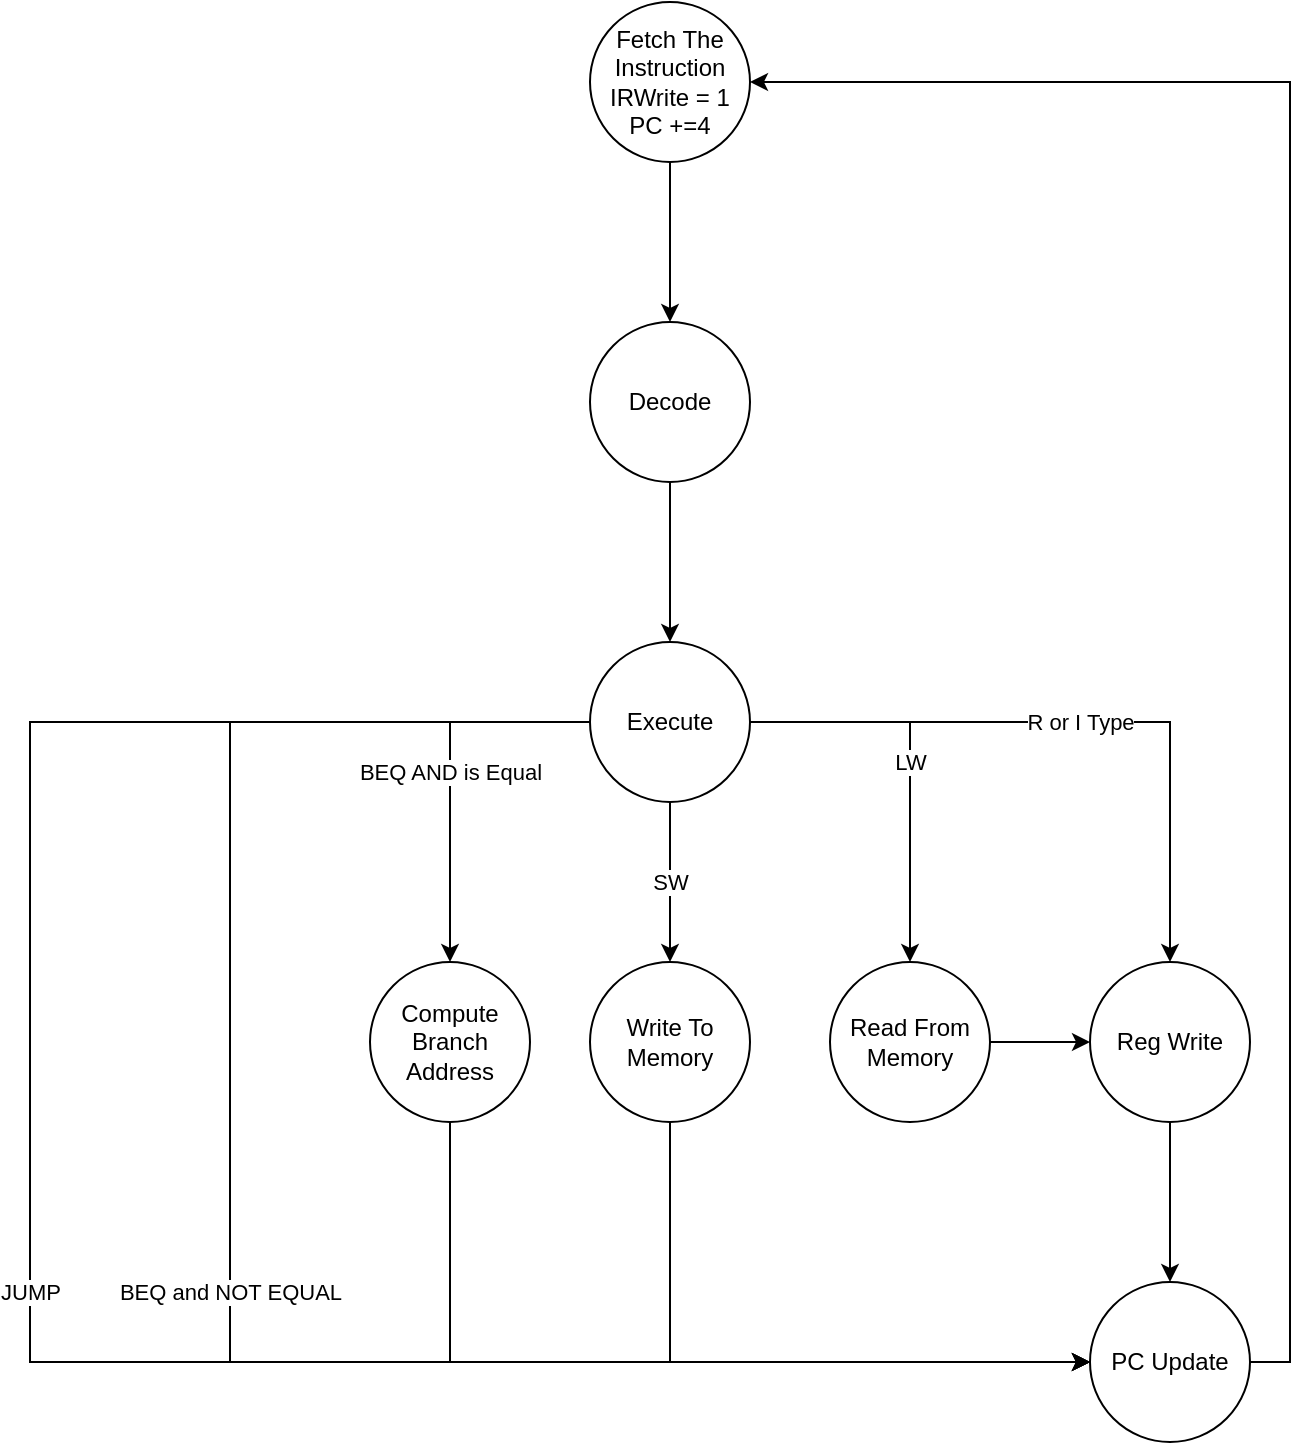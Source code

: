 <mxfile version="14.3.2" type="google"><diagram id="o1lw0H59QtEP48f1LuBU" name="Page-1"><mxGraphModel dx="1209" dy="549" grid="1" gridSize="10" guides="1" tooltips="1" connect="1" arrows="1" fold="1" page="1" pageScale="1" pageWidth="850" pageHeight="1100" math="0" shadow="0"><root><mxCell id="0"/><mxCell id="1" parent="0"/><mxCell id="EFKQfRt3bbPSErR7NrYp-3" value="" style="edgeStyle=orthogonalEdgeStyle;rounded=0;orthogonalLoop=1;jettySize=auto;html=1;" edge="1" parent="1" source="EFKQfRt3bbPSErR7NrYp-1" target="EFKQfRt3bbPSErR7NrYp-2"><mxGeometry relative="1" as="geometry"/></mxCell><mxCell id="EFKQfRt3bbPSErR7NrYp-1" value="Fetch The Instruction&lt;br&gt;IRWrite = 1&lt;br&gt;PC +=4" style="ellipse;whiteSpace=wrap;html=1;aspect=fixed;" vertex="1" parent="1"><mxGeometry x="420" y="200" width="80" height="80" as="geometry"/></mxCell><mxCell id="EFKQfRt3bbPSErR7NrYp-5" value="" style="edgeStyle=orthogonalEdgeStyle;rounded=0;orthogonalLoop=1;jettySize=auto;html=1;" edge="1" parent="1" source="EFKQfRt3bbPSErR7NrYp-2" target="EFKQfRt3bbPSErR7NrYp-4"><mxGeometry relative="1" as="geometry"/></mxCell><mxCell id="EFKQfRt3bbPSErR7NrYp-2" value="Decode" style="ellipse;whiteSpace=wrap;html=1;aspect=fixed;" vertex="1" parent="1"><mxGeometry x="420" y="360" width="80" height="80" as="geometry"/></mxCell><mxCell id="EFKQfRt3bbPSErR7NrYp-9" value="BEQ AND is Equal" style="edgeStyle=orthogonalEdgeStyle;rounded=0;orthogonalLoop=1;jettySize=auto;html=1;" edge="1" parent="1" source="EFKQfRt3bbPSErR7NrYp-4" target="EFKQfRt3bbPSErR7NrYp-8"><mxGeometry relative="1" as="geometry"/></mxCell><mxCell id="EFKQfRt3bbPSErR7NrYp-11" value="R or I Type" style="edgeStyle=orthogonalEdgeStyle;rounded=0;orthogonalLoop=1;jettySize=auto;html=1;" edge="1" parent="1" source="EFKQfRt3bbPSErR7NrYp-4" target="EFKQfRt3bbPSErR7NrYp-10"><mxGeometry relative="1" as="geometry"/></mxCell><mxCell id="EFKQfRt3bbPSErR7NrYp-13" value="LW&lt;br&gt;" style="edgeStyle=orthogonalEdgeStyle;rounded=0;orthogonalLoop=1;jettySize=auto;html=1;" edge="1" parent="1" source="EFKQfRt3bbPSErR7NrYp-4" target="EFKQfRt3bbPSErR7NrYp-12"><mxGeometry relative="1" as="geometry"/></mxCell><mxCell id="EFKQfRt3bbPSErR7NrYp-15" value="SW" style="edgeStyle=orthogonalEdgeStyle;rounded=0;orthogonalLoop=1;jettySize=auto;html=1;" edge="1" parent="1" source="EFKQfRt3bbPSErR7NrYp-4" target="EFKQfRt3bbPSErR7NrYp-14"><mxGeometry relative="1" as="geometry"/></mxCell><mxCell id="EFKQfRt3bbPSErR7NrYp-22" value="BEQ and NOT EQUAL" style="edgeStyle=orthogonalEdgeStyle;rounded=0;orthogonalLoop=1;jettySize=auto;html=1;exitX=0;exitY=0.5;exitDx=0;exitDy=0;entryX=0;entryY=0.5;entryDx=0;entryDy=0;" edge="1" parent="1" source="EFKQfRt3bbPSErR7NrYp-4" target="EFKQfRt3bbPSErR7NrYp-16"><mxGeometry relative="1" as="geometry"><mxPoint x="220" y="870" as="targetPoint"/><Array as="points"><mxPoint x="240" y="560"/><mxPoint x="240" y="880"/></Array></mxGeometry></mxCell><mxCell id="EFKQfRt3bbPSErR7NrYp-23" value="JUMP" style="edgeStyle=orthogonalEdgeStyle;rounded=0;orthogonalLoop=1;jettySize=auto;html=1;exitX=0;exitY=0.5;exitDx=0;exitDy=0;entryX=0;entryY=0.5;entryDx=0;entryDy=0;" edge="1" parent="1" source="EFKQfRt3bbPSErR7NrYp-4" target="EFKQfRt3bbPSErR7NrYp-16"><mxGeometry relative="1" as="geometry"><mxPoint x="130" y="890" as="targetPoint"/><Array as="points"><mxPoint x="140" y="560"/><mxPoint x="140" y="880"/></Array></mxGeometry></mxCell><mxCell id="EFKQfRt3bbPSErR7NrYp-4" value="Execute" style="ellipse;whiteSpace=wrap;html=1;aspect=fixed;" vertex="1" parent="1"><mxGeometry x="420" y="520" width="80" height="80" as="geometry"/></mxCell><mxCell id="EFKQfRt3bbPSErR7NrYp-21" style="edgeStyle=orthogonalEdgeStyle;rounded=0;orthogonalLoop=1;jettySize=auto;html=1;exitX=0.5;exitY=1;exitDx=0;exitDy=0;entryX=0;entryY=0.5;entryDx=0;entryDy=0;" edge="1" parent="1" source="EFKQfRt3bbPSErR7NrYp-8" target="EFKQfRt3bbPSErR7NrYp-16"><mxGeometry relative="1" as="geometry"/></mxCell><mxCell id="EFKQfRt3bbPSErR7NrYp-8" value="Compute Branch Address" style="ellipse;whiteSpace=wrap;html=1;aspect=fixed;" vertex="1" parent="1"><mxGeometry x="310" y="680" width="80" height="80" as="geometry"/></mxCell><mxCell id="EFKQfRt3bbPSErR7NrYp-17" value="" style="edgeStyle=orthogonalEdgeStyle;rounded=0;orthogonalLoop=1;jettySize=auto;html=1;" edge="1" parent="1" source="EFKQfRt3bbPSErR7NrYp-10" target="EFKQfRt3bbPSErR7NrYp-16"><mxGeometry relative="1" as="geometry"/></mxCell><mxCell id="EFKQfRt3bbPSErR7NrYp-10" value="Reg Write" style="ellipse;whiteSpace=wrap;html=1;aspect=fixed;" vertex="1" parent="1"><mxGeometry x="670" y="680" width="80" height="80" as="geometry"/></mxCell><mxCell id="EFKQfRt3bbPSErR7NrYp-19" style="edgeStyle=orthogonalEdgeStyle;rounded=0;orthogonalLoop=1;jettySize=auto;html=1;exitX=1;exitY=0.5;exitDx=0;exitDy=0;entryX=0;entryY=0.5;entryDx=0;entryDy=0;" edge="1" parent="1" source="EFKQfRt3bbPSErR7NrYp-12" target="EFKQfRt3bbPSErR7NrYp-10"><mxGeometry relative="1" as="geometry"/></mxCell><mxCell id="EFKQfRt3bbPSErR7NrYp-12" value="Read From Memory" style="ellipse;whiteSpace=wrap;html=1;aspect=fixed;" vertex="1" parent="1"><mxGeometry x="540" y="680" width="80" height="80" as="geometry"/></mxCell><mxCell id="EFKQfRt3bbPSErR7NrYp-20" style="edgeStyle=orthogonalEdgeStyle;rounded=0;orthogonalLoop=1;jettySize=auto;html=1;exitX=0.5;exitY=1;exitDx=0;exitDy=0;entryX=0;entryY=0.5;entryDx=0;entryDy=0;" edge="1" parent="1" source="EFKQfRt3bbPSErR7NrYp-14" target="EFKQfRt3bbPSErR7NrYp-16"><mxGeometry relative="1" as="geometry"/></mxCell><mxCell id="EFKQfRt3bbPSErR7NrYp-14" value="Write To Memory" style="ellipse;whiteSpace=wrap;html=1;aspect=fixed;" vertex="1" parent="1"><mxGeometry x="420" y="680" width="80" height="80" as="geometry"/></mxCell><mxCell id="EFKQfRt3bbPSErR7NrYp-18" style="edgeStyle=orthogonalEdgeStyle;rounded=0;orthogonalLoop=1;jettySize=auto;html=1;exitX=1;exitY=0.5;exitDx=0;exitDy=0;entryX=1;entryY=0.5;entryDx=0;entryDy=0;" edge="1" parent="1" source="EFKQfRt3bbPSErR7NrYp-16" target="EFKQfRt3bbPSErR7NrYp-1"><mxGeometry relative="1" as="geometry"><mxPoint x="790" y="225.42" as="targetPoint"/></mxGeometry></mxCell><mxCell id="EFKQfRt3bbPSErR7NrYp-16" value="PC Update" style="ellipse;whiteSpace=wrap;html=1;aspect=fixed;" vertex="1" parent="1"><mxGeometry x="670" y="840" width="80" height="80" as="geometry"/></mxCell></root></mxGraphModel></diagram></mxfile>